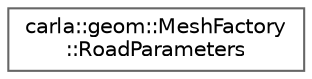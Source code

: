digraph "类继承关系图"
{
 // INTERACTIVE_SVG=YES
 // LATEX_PDF_SIZE
  bgcolor="transparent";
  edge [fontname=Helvetica,fontsize=10,labelfontname=Helvetica,labelfontsize=10];
  node [fontname=Helvetica,fontsize=10,shape=box,height=0.2,width=0.4];
  rankdir="LR";
  Node0 [id="Node000000",label="carla::geom::MeshFactory\l::RoadParameters",height=0.2,width=0.4,color="grey40", fillcolor="white", style="filled",URL="$d6/d60/structcarla_1_1geom_1_1MeshFactory_1_1RoadParameters.html",tooltip="Parameters for the road generation"];
}
